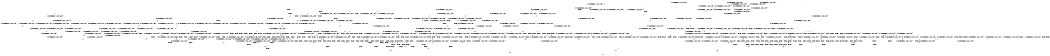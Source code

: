 digraph BCG {
size = "7, 10.5";
center = TRUE;
node [shape = circle];
0 [peripheries = 2];
0 -> 1 [label = "EX !0 !ATOMIC_EXCH_BRANCH (1, +1, TRUE, +0, 3, TRUE) !{}"];
0 -> 2 [label = "EX !2 !ATOMIC_EXCH_BRANCH (1, +0, TRUE, +0, 1, TRUE) !{}"];
0 -> 3 [label = "EX !1 !ATOMIC_EXCH_BRANCH (1, +1, TRUE, +0, 2, TRUE) !{}"];
0 -> 4 [label = "EX !0 !ATOMIC_EXCH_BRANCH (1, +1, TRUE, +0, 3, TRUE) !{}"];
0 -> 5 [label = "EX !2 !ATOMIC_EXCH_BRANCH (1, +0, TRUE, +0, 1, TRUE) !{}"];
0 -> 6 [label = "EX !1 !ATOMIC_EXCH_BRANCH (1, +1, TRUE, +0, 2, TRUE) !{}"];
1 -> 7 [label = "EX !2 !ATOMIC_EXCH_BRANCH (1, +0, TRUE, +0, 1, FALSE) !{}"];
2 -> 8 [label = "EX !0 !ATOMIC_EXCH_BRANCH (1, +1, TRUE, +0, 3, TRUE) !{}"];
3 -> 9 [label = "EX !0 !ATOMIC_EXCH_BRANCH (1, +1, TRUE, +0, 3, FALSE) !{}"];
4 -> 7 [label = "EX !2 !ATOMIC_EXCH_BRANCH (1, +0, TRUE, +0, 1, FALSE) !{}"];
4 -> 10 [label = "EX !1 !ATOMIC_EXCH_BRANCH (1, +1, TRUE, +0, 2, FALSE) !{}"];
4 -> 11 [label = "TERMINATE !0"];
4 -> 12 [label = "EX !2 !ATOMIC_EXCH_BRANCH (1, +0, TRUE, +0, 1, FALSE) !{}"];
4 -> 13 [label = "EX !1 !ATOMIC_EXCH_BRANCH (1, +1, TRUE, +0, 2, FALSE) !{}"];
4 -> 14 [label = "TERMINATE !0"];
5 -> 2 [label = "EX !2 !ATOMIC_EXCH_BRANCH (1, +0, TRUE, +0, 1, TRUE) !{}"];
5 -> 8 [label = "EX !0 !ATOMIC_EXCH_BRANCH (1, +1, TRUE, +0, 3, TRUE) !{}"];
5 -> 15 [label = "EX !1 !ATOMIC_EXCH_BRANCH (1, +1, TRUE, +0, 2, TRUE) !{}"];
5 -> 5 [label = "EX !2 !ATOMIC_EXCH_BRANCH (1, +0, TRUE, +0, 1, TRUE) !{}"];
5 -> 16 [label = "EX !0 !ATOMIC_EXCH_BRANCH (1, +1, TRUE, +0, 3, TRUE) !{}"];
5 -> 17 [label = "EX !1 !ATOMIC_EXCH_BRANCH (1, +1, TRUE, +0, 2, TRUE) !{}"];
6 -> 9 [label = "EX !0 !ATOMIC_EXCH_BRANCH (1, +1, TRUE, +0, 3, FALSE) !{}"];
6 -> 18 [label = "EX !2 !ATOMIC_EXCH_BRANCH (1, +0, TRUE, +0, 1, FALSE) !{}"];
6 -> 19 [label = "TERMINATE !1"];
6 -> 20 [label = "EX !0 !ATOMIC_EXCH_BRANCH (1, +1, TRUE, +0, 3, FALSE) !{}"];
6 -> 21 [label = "EX !2 !ATOMIC_EXCH_BRANCH (1, +0, TRUE, +0, 1, FALSE) !{}"];
6 -> 22 [label = "TERMINATE !1"];
7 -> 23 [label = "EX !1 !ATOMIC_EXCH_BRANCH (1, +1, TRUE, +0, 2, TRUE) !{}"];
8 -> 7 [label = "EX !2 !ATOMIC_EXCH_BRANCH (1, +0, TRUE, +0, 1, FALSE) !{}"];
9 -> 24 [label = "EX !0 !ATOMIC_EXCH_BRANCH (1, +0, TRUE, +1, 1, TRUE) !{}"];
10 -> 25 [label = "EX !2 !ATOMIC_EXCH_BRANCH (1, +0, TRUE, +0, 1, FALSE) !{}"];
11 -> 26 [label = "EX !2 !ATOMIC_EXCH_BRANCH (1, +0, TRUE, +0, 1, FALSE) !{}"];
12 -> 23 [label = "EX !1 !ATOMIC_EXCH_BRANCH (1, +1, TRUE, +0, 2, TRUE) !{}"];
12 -> 27 [label = "TERMINATE !0"];
12 -> 28 [label = "TERMINATE !2"];
12 -> 29 [label = "EX !1 !ATOMIC_EXCH_BRANCH (1, +1, TRUE, +0, 2, TRUE) !{}"];
12 -> 30 [label = "TERMINATE !0"];
12 -> 31 [label = "TERMINATE !2"];
13 -> 25 [label = "EX !2 !ATOMIC_EXCH_BRANCH (1, +0, TRUE, +0, 1, FALSE) !{}"];
13 -> 32 [label = "TERMINATE !0"];
13 -> 33 [label = "TERMINATE !1"];
13 -> 34 [label = "EX !2 !ATOMIC_EXCH_BRANCH (1, +0, TRUE, +0, 1, FALSE) !{}"];
13 -> 35 [label = "TERMINATE !0"];
13 -> 36 [label = "TERMINATE !1"];
14 -> 26 [label = "EX !2 !ATOMIC_EXCH_BRANCH (1, +0, TRUE, +0, 1, FALSE) !{}"];
14 -> 37 [label = "EX !1 !ATOMIC_EXCH_BRANCH (1, +1, TRUE, +0, 2, FALSE) !{}"];
14 -> 38 [label = "EX !2 !ATOMIC_EXCH_BRANCH (1, +0, TRUE, +0, 1, FALSE) !{}"];
14 -> 39 [label = "EX !1 !ATOMIC_EXCH_BRANCH (1, +1, TRUE, +0, 2, FALSE) !{}"];
15 -> 18 [label = "EX !2 !ATOMIC_EXCH_BRANCH (1, +0, TRUE, +0, 1, FALSE) !{}"];
16 -> 7 [label = "EX !2 !ATOMIC_EXCH_BRANCH (1, +0, TRUE, +0, 1, FALSE) !{}"];
16 -> 40 [label = "EX !1 !ATOMIC_EXCH_BRANCH (1, +1, TRUE, +0, 2, FALSE) !{}"];
16 -> 41 [label = "TERMINATE !0"];
16 -> 12 [label = "EX !2 !ATOMIC_EXCH_BRANCH (1, +0, TRUE, +0, 1, FALSE) !{}"];
16 -> 42 [label = "EX !1 !ATOMIC_EXCH_BRANCH (1, +1, TRUE, +0, 2, FALSE) !{}"];
16 -> 43 [label = "TERMINATE !0"];
17 -> 18 [label = "EX !2 !ATOMIC_EXCH_BRANCH (1, +0, TRUE, +0, 1, FALSE) !{}"];
17 -> 44 [label = "EX !0 !ATOMIC_EXCH_BRANCH (1, +1, TRUE, +0, 3, FALSE) !{}"];
17 -> 45 [label = "TERMINATE !1"];
17 -> 21 [label = "EX !2 !ATOMIC_EXCH_BRANCH (1, +0, TRUE, +0, 1, FALSE) !{}"];
17 -> 46 [label = "EX !0 !ATOMIC_EXCH_BRANCH (1, +1, TRUE, +0, 3, FALSE) !{}"];
17 -> 47 [label = "TERMINATE !1"];
18 -> 23 [label = "EX !0 !ATOMIC_EXCH_BRANCH (1, +1, TRUE, +0, 3, TRUE) !{}"];
19 -> 48 [label = "EX !0 !ATOMIC_EXCH_BRANCH (1, +1, TRUE, +0, 3, FALSE) !{}"];
20 -> 24 [label = "EX !0 !ATOMIC_EXCH_BRANCH (1, +0, TRUE, +1, 1, TRUE) !{}"];
20 -> 49 [label = "EX !2 !ATOMIC_EXCH_BRANCH (1, +0, TRUE, +0, 1, FALSE) !{}"];
20 -> 50 [label = "TERMINATE !1"];
20 -> 51 [label = "EX !0 !ATOMIC_EXCH_BRANCH (1, +0, TRUE, +1, 1, TRUE) !{}"];
20 -> 52 [label = "EX !2 !ATOMIC_EXCH_BRANCH (1, +0, TRUE, +0, 1, FALSE) !{}"];
20 -> 53 [label = "TERMINATE !1"];
21 -> 23 [label = "EX !0 !ATOMIC_EXCH_BRANCH (1, +1, TRUE, +0, 3, TRUE) !{}"];
21 -> 54 [label = "TERMINATE !2"];
21 -> 55 [label = "TERMINATE !1"];
21 -> 29 [label = "EX !0 !ATOMIC_EXCH_BRANCH (1, +1, TRUE, +0, 3, TRUE) !{}"];
21 -> 56 [label = "TERMINATE !2"];
21 -> 57 [label = "TERMINATE !1"];
22 -> 48 [label = "EX !0 !ATOMIC_EXCH_BRANCH (1, +1, TRUE, +0, 3, FALSE) !{}"];
22 -> 58 [label = "EX !2 !ATOMIC_EXCH_BRANCH (1, +0, TRUE, +0, 1, FALSE) !{}"];
22 -> 59 [label = "EX !0 !ATOMIC_EXCH_BRANCH (1, +1, TRUE, +0, 3, FALSE) !{}"];
22 -> 60 [label = "EX !2 !ATOMIC_EXCH_BRANCH (1, +0, TRUE, +0, 1, FALSE) !{}"];
23 -> 61 [label = "TERMINATE !0"];
24 -> 62 [label = "EX !0 !ATOMIC_EXCH_BRANCH (1, +1, TRUE, +0, 3, TRUE) !{}"];
25 -> 63 [label = "TERMINATE !0"];
26 -> 64 [label = "EX !1 !ATOMIC_EXCH_BRANCH (1, +1, TRUE, +0, 2, TRUE) !{}"];
27 -> 64 [label = "EX !1 !ATOMIC_EXCH_BRANCH (1, +1, TRUE, +0, 2, TRUE) !{}"];
28 -> 65 [label = "EX !1 !ATOMIC_EXCH_BRANCH (1, +1, TRUE, +0, 2, TRUE) !{}"];
29 -> 61 [label = "TERMINATE !0"];
29 -> 66 [label = "TERMINATE !2"];
29 -> 67 [label = "TERMINATE !1"];
29 -> 68 [label = "TERMINATE !0"];
29 -> 69 [label = "TERMINATE !2"];
29 -> 70 [label = "TERMINATE !1"];
30 -> 64 [label = "EX !1 !ATOMIC_EXCH_BRANCH (1, +1, TRUE, +0, 2, TRUE) !{}"];
30 -> 71 [label = "TERMINATE !2"];
30 -> 72 [label = "EX !1 !ATOMIC_EXCH_BRANCH (1, +1, TRUE, +0, 2, TRUE) !{}"];
30 -> 73 [label = "TERMINATE !2"];
31 -> 65 [label = "EX !1 !ATOMIC_EXCH_BRANCH (1, +1, TRUE, +0, 2, TRUE) !{}"];
31 -> 71 [label = "TERMINATE !0"];
31 -> 74 [label = "EX !1 !ATOMIC_EXCH_BRANCH (1, +1, TRUE, +0, 2, TRUE) !{}"];
31 -> 73 [label = "TERMINATE !0"];
32 -> 75 [label = "EX !2 !ATOMIC_EXCH_BRANCH (1, +0, TRUE, +0, 1, FALSE) !{}"];
33 -> 76 [label = "EX !2 !ATOMIC_EXCH_BRANCH (1, +0, TRUE, +0, 1, FALSE) !{}"];
34 -> 63 [label = "TERMINATE !0"];
34 -> 77 [label = "TERMINATE !2"];
34 -> 78 [label = "TERMINATE !1"];
34 -> 79 [label = "TERMINATE !0"];
34 -> 80 [label = "TERMINATE !2"];
34 -> 81 [label = "TERMINATE !1"];
35 -> 75 [label = "EX !2 !ATOMIC_EXCH_BRANCH (1, +0, TRUE, +0, 1, FALSE) !{}"];
35 -> 82 [label = "TERMINATE !1"];
35 -> 83 [label = "EX !2 !ATOMIC_EXCH_BRANCH (1, +0, TRUE, +0, 1, FALSE) !{}"];
35 -> 84 [label = "TERMINATE !1"];
36 -> 76 [label = "EX !2 !ATOMIC_EXCH_BRANCH (1, +0, TRUE, +0, 1, FALSE) !{}"];
36 -> 82 [label = "TERMINATE !0"];
36 -> 85 [label = "EX !2 !ATOMIC_EXCH_BRANCH (1, +0, TRUE, +0, 1, FALSE) !{}"];
36 -> 84 [label = "TERMINATE !0"];
37 -> 75 [label = "EX !2 !ATOMIC_EXCH_BRANCH (1, +0, TRUE, +0, 1, FALSE) !{}"];
38 -> 64 [label = "EX !1 !ATOMIC_EXCH_BRANCH (1, +1, TRUE, +0, 2, TRUE) !{}"];
38 -> 71 [label = "TERMINATE !2"];
38 -> 72 [label = "EX !1 !ATOMIC_EXCH_BRANCH (1, +1, TRUE, +0, 2, TRUE) !{}"];
38 -> 73 [label = "TERMINATE !2"];
39 -> 75 [label = "EX !2 !ATOMIC_EXCH_BRANCH (1, +0, TRUE, +0, 1, FALSE) !{}"];
39 -> 82 [label = "TERMINATE !1"];
39 -> 83 [label = "EX !2 !ATOMIC_EXCH_BRANCH (1, +0, TRUE, +0, 1, FALSE) !{}"];
39 -> 84 [label = "TERMINATE !1"];
40 -> 25 [label = "EX !2 !ATOMIC_EXCH_BRANCH (1, +0, TRUE, +0, 1, FALSE) !{}"];
41 -> 86 [label = "EX !1 !ATOMIC_EXCH_BRANCH (1, +1, TRUE, +0, 2, FALSE) !{}"];
42 -> 25 [label = "EX !2 !ATOMIC_EXCH_BRANCH (1, +0, TRUE, +0, 1, FALSE) !{}"];
42 -> 87 [label = "TERMINATE !0"];
42 -> 88 [label = "TERMINATE !1"];
42 -> 34 [label = "EX !2 !ATOMIC_EXCH_BRANCH (1, +0, TRUE, +0, 1, FALSE) !{}"];
42 -> 89 [label = "TERMINATE !0"];
42 -> 90 [label = "TERMINATE !1"];
43 -> 86 [label = "EX !1 !ATOMIC_EXCH_BRANCH (1, +1, TRUE, +0, 2, FALSE) !{}"];
43 -> 26 [label = "EX !2 !ATOMIC_EXCH_BRANCH (1, +0, TRUE, +0, 1, FALSE) !{}"];
43 -> 91 [label = "EX !1 !ATOMIC_EXCH_BRANCH (1, +1, TRUE, +0, 2, FALSE) !{}"];
43 -> 38 [label = "EX !2 !ATOMIC_EXCH_BRANCH (1, +0, TRUE, +0, 1, FALSE) !{}"];
44 -> 92 [label = "EX !0 !ATOMIC_EXCH_BRANCH (1, +0, TRUE, +1, 1, TRUE) !{}"];
45 -> 93 [label = "EX !0 !ATOMIC_EXCH_BRANCH (1, +1, TRUE, +0, 3, FALSE) !{}"];
46 -> 92 [label = "EX !0 !ATOMIC_EXCH_BRANCH (1, +0, TRUE, +1, 1, TRUE) !{}"];
46 -> 49 [label = "EX !2 !ATOMIC_EXCH_BRANCH (1, +0, TRUE, +0, 1, FALSE) !{}"];
46 -> 94 [label = "TERMINATE !1"];
46 -> 95 [label = "EX !0 !ATOMIC_EXCH_BRANCH (1, +0, TRUE, +1, 1, TRUE) !{}"];
46 -> 52 [label = "EX !2 !ATOMIC_EXCH_BRANCH (1, +0, TRUE, +0, 1, FALSE) !{}"];
46 -> 96 [label = "TERMINATE !1"];
47 -> 93 [label = "EX !0 !ATOMIC_EXCH_BRANCH (1, +1, TRUE, +0, 3, FALSE) !{}"];
47 -> 58 [label = "EX !2 !ATOMIC_EXCH_BRANCH (1, +0, TRUE, +0, 1, FALSE) !{}"];
47 -> 97 [label = "EX !0 !ATOMIC_EXCH_BRANCH (1, +1, TRUE, +0, 3, FALSE) !{}"];
47 -> 60 [label = "EX !2 !ATOMIC_EXCH_BRANCH (1, +0, TRUE, +0, 1, FALSE) !{}"];
48 -> 98 [label = "EX !0 !ATOMIC_EXCH_BRANCH (1, +0, TRUE, +1, 1, TRUE) !{}"];
49 -> 99 [label = "EX !0 !ATOMIC_EXCH_BRANCH (1, +0, TRUE, +1, 1, FALSE) !{}"];
50 -> 100 [label = "EX !2 !ATOMIC_EXCH_BRANCH (1, +0, TRUE, +0, 1, FALSE) !{}"];
51 -> 62 [label = "EX !0 !ATOMIC_EXCH_BRANCH (1, +1, TRUE, +0, 3, TRUE) !{}"];
51 -> 101 [label = "EX !2 !ATOMIC_EXCH_BRANCH (1, +0, TRUE, +0, 1, TRUE) !{}"];
51 -> 102 [label = "TERMINATE !1"];
51 -> 103 [label = "EX !0 !ATOMIC_EXCH_BRANCH (1, +1, TRUE, +0, 3, TRUE) !{}"];
51 -> 104 [label = "EX !2 !ATOMIC_EXCH_BRANCH (1, +0, TRUE, +0, 1, TRUE) !{}"];
51 -> 105 [label = "TERMINATE !1"];
52 -> 99 [label = "EX !0 !ATOMIC_EXCH_BRANCH (1, +0, TRUE, +1, 1, FALSE) !{}"];
52 -> 106 [label = "TERMINATE !2"];
52 -> 107 [label = "TERMINATE !1"];
52 -> 108 [label = "EX !0 !ATOMIC_EXCH_BRANCH (1, +0, TRUE, +1, 1, FALSE) !{}"];
52 -> 109 [label = "TERMINATE !2"];
52 -> 110 [label = "TERMINATE !1"];
53 -> 100 [label = "EX !2 !ATOMIC_EXCH_BRANCH (1, +0, TRUE, +0, 1, FALSE) !{}"];
53 -> 98 [label = "EX !0 !ATOMIC_EXCH_BRANCH (1, +0, TRUE, +1, 1, TRUE) !{}"];
53 -> 111 [label = "EX !2 !ATOMIC_EXCH_BRANCH (1, +0, TRUE, +0, 1, FALSE) !{}"];
53 -> 112 [label = "EX !0 !ATOMIC_EXCH_BRANCH (1, +0, TRUE, +1, 1, TRUE) !{}"];
54 -> 65 [label = "EX !0 !ATOMIC_EXCH_BRANCH (1, +1, TRUE, +0, 3, TRUE) !{}"];
55 -> 113 [label = "EX !0 !ATOMIC_EXCH_BRANCH (1, +1, TRUE, +0, 3, TRUE) !{}"];
56 -> 65 [label = "EX !0 !ATOMIC_EXCH_BRANCH (1, +1, TRUE, +0, 3, TRUE) !{}"];
56 -> 114 [label = "TERMINATE !1"];
56 -> 74 [label = "EX !0 !ATOMIC_EXCH_BRANCH (1, +1, TRUE, +0, 3, TRUE) !{}"];
56 -> 115 [label = "TERMINATE !1"];
57 -> 113 [label = "EX !0 !ATOMIC_EXCH_BRANCH (1, +1, TRUE, +0, 3, TRUE) !{}"];
57 -> 114 [label = "TERMINATE !2"];
57 -> 116 [label = "EX !0 !ATOMIC_EXCH_BRANCH (1, +1, TRUE, +0, 3, TRUE) !{}"];
57 -> 115 [label = "TERMINATE !2"];
58 -> 113 [label = "EX !0 !ATOMIC_EXCH_BRANCH (1, +1, TRUE, +0, 3, TRUE) !{}"];
59 -> 98 [label = "EX !0 !ATOMIC_EXCH_BRANCH (1, +0, TRUE, +1, 1, TRUE) !{}"];
59 -> 100 [label = "EX !2 !ATOMIC_EXCH_BRANCH (1, +0, TRUE, +0, 1, FALSE) !{}"];
59 -> 112 [label = "EX !0 !ATOMIC_EXCH_BRANCH (1, +0, TRUE, +1, 1, TRUE) !{}"];
59 -> 111 [label = "EX !2 !ATOMIC_EXCH_BRANCH (1, +0, TRUE, +0, 1, FALSE) !{}"];
60 -> 113 [label = "EX !0 !ATOMIC_EXCH_BRANCH (1, +1, TRUE, +0, 3, TRUE) !{}"];
60 -> 114 [label = "TERMINATE !2"];
60 -> 116 [label = "EX !0 !ATOMIC_EXCH_BRANCH (1, +1, TRUE, +0, 3, TRUE) !{}"];
60 -> 115 [label = "TERMINATE !2"];
61 -> 117 [label = "TERMINATE !2"];
62 -> 25 [label = "EX !2 !ATOMIC_EXCH_BRANCH (1, +0, TRUE, +0, 1, FALSE) !{}"];
63 -> 118 [label = "TERMINATE !2"];
64 -> 117 [label = "TERMINATE !2"];
65 -> 117 [label = "TERMINATE !0"];
66 -> 117 [label = "TERMINATE !0"];
67 -> 119 [label = "TERMINATE !0"];
68 -> 117 [label = "TERMINATE !2"];
68 -> 119 [label = "TERMINATE !1"];
68 -> 120 [label = "TERMINATE !2"];
68 -> 121 [label = "TERMINATE !1"];
69 -> 117 [label = "TERMINATE !0"];
69 -> 122 [label = "TERMINATE !1"];
69 -> 120 [label = "TERMINATE !0"];
69 -> 123 [label = "TERMINATE !1"];
70 -> 119 [label = "TERMINATE !0"];
70 -> 122 [label = "TERMINATE !2"];
70 -> 121 [label = "TERMINATE !0"];
70 -> 123 [label = "TERMINATE !2"];
71 -> 124 [label = "EX !1 !ATOMIC_EXCH_BRANCH (1, +1, TRUE, +0, 2, TRUE) !{}"];
72 -> 117 [label = "TERMINATE !2"];
72 -> 119 [label = "TERMINATE !1"];
72 -> 120 [label = "TERMINATE !2"];
72 -> 121 [label = "TERMINATE !1"];
73 -> 124 [label = "EX !1 !ATOMIC_EXCH_BRANCH (1, +1, TRUE, +0, 2, TRUE) !{}"];
73 -> 125 [label = "EX !1 !ATOMIC_EXCH_BRANCH (1, +1, TRUE, +0, 2, TRUE) !{}"];
74 -> 117 [label = "TERMINATE !0"];
74 -> 122 [label = "TERMINATE !1"];
74 -> 120 [label = "TERMINATE !0"];
74 -> 123 [label = "TERMINATE !1"];
75 -> 118 [label = "TERMINATE !2"];
76 -> 126 [label = "TERMINATE !0"];
77 -> 118 [label = "TERMINATE !0"];
78 -> 126 [label = "TERMINATE !0"];
79 -> 118 [label = "TERMINATE !2"];
79 -> 126 [label = "TERMINATE !1"];
79 -> 127 [label = "TERMINATE !2"];
79 -> 128 [label = "TERMINATE !1"];
80 -> 118 [label = "TERMINATE !0"];
80 -> 129 [label = "TERMINATE !1"];
80 -> 127 [label = "TERMINATE !0"];
80 -> 130 [label = "TERMINATE !1"];
81 -> 126 [label = "TERMINATE !0"];
81 -> 129 [label = "TERMINATE !2"];
81 -> 128 [label = "TERMINATE !0"];
81 -> 130 [label = "TERMINATE !2"];
82 -> 131 [label = "EX !2 !ATOMIC_EXCH_BRANCH (1, +0, TRUE, +0, 1, FALSE) !{}"];
83 -> 118 [label = "TERMINATE !2"];
83 -> 126 [label = "TERMINATE !1"];
83 -> 127 [label = "TERMINATE !2"];
83 -> 128 [label = "TERMINATE !1"];
84 -> 131 [label = "EX !2 !ATOMIC_EXCH_BRANCH (1, +0, TRUE, +0, 1, FALSE) !{}"];
84 -> 132 [label = "EX !2 !ATOMIC_EXCH_BRANCH (1, +0, TRUE, +0, 1, FALSE) !{}"];
85 -> 126 [label = "TERMINATE !0"];
85 -> 129 [label = "TERMINATE !2"];
85 -> 128 [label = "TERMINATE !0"];
85 -> 130 [label = "TERMINATE !2"];
86 -> 75 [label = "EX !2 !ATOMIC_EXCH_BRANCH (1, +0, TRUE, +0, 1, FALSE) !{}"];
87 -> 133 [label = "TERMINATE !1"];
88 -> 133 [label = "TERMINATE !0"];
89 -> 133 [label = "TERMINATE !1"];
89 -> 75 [label = "EX !2 !ATOMIC_EXCH_BRANCH (1, +0, TRUE, +0, 1, FALSE) !{}"];
89 -> 134 [label = "TERMINATE !1"];
89 -> 83 [label = "EX !2 !ATOMIC_EXCH_BRANCH (1, +0, TRUE, +0, 1, FALSE) !{}"];
90 -> 133 [label = "TERMINATE !0"];
90 -> 76 [label = "EX !2 !ATOMIC_EXCH_BRANCH (1, +0, TRUE, +0, 1, FALSE) !{}"];
90 -> 134 [label = "TERMINATE !0"];
90 -> 85 [label = "EX !2 !ATOMIC_EXCH_BRANCH (1, +0, TRUE, +0, 1, FALSE) !{}"];
91 -> 75 [label = "EX !2 !ATOMIC_EXCH_BRANCH (1, +0, TRUE, +0, 1, FALSE) !{}"];
91 -> 133 [label = "TERMINATE !1"];
91 -> 83 [label = "EX !2 !ATOMIC_EXCH_BRANCH (1, +0, TRUE, +0, 1, FALSE) !{}"];
91 -> 134 [label = "TERMINATE !1"];
92 -> 135 [label = "EX !0 !ATOMIC_EXCH_BRANCH (1, +1, TRUE, +0, 3, TRUE) !{}"];
93 -> 136 [label = "EX !0 !ATOMIC_EXCH_BRANCH (1, +0, TRUE, +1, 1, TRUE) !{}"];
94 -> 136 [label = "EX !0 !ATOMIC_EXCH_BRANCH (1, +0, TRUE, +1, 1, TRUE) !{}"];
95 -> 135 [label = "EX !0 !ATOMIC_EXCH_BRANCH (1, +1, TRUE, +0, 3, TRUE) !{}"];
95 -> 101 [label = "EX !2 !ATOMIC_EXCH_BRANCH (1, +0, TRUE, +0, 1, TRUE) !{}"];
95 -> 137 [label = "TERMINATE !1"];
95 -> 138 [label = "EX !0 !ATOMIC_EXCH_BRANCH (1, +1, TRUE, +0, 3, TRUE) !{}"];
95 -> 104 [label = "EX !2 !ATOMIC_EXCH_BRANCH (1, +0, TRUE, +0, 1, TRUE) !{}"];
95 -> 139 [label = "TERMINATE !1"];
96 -> 136 [label = "EX !0 !ATOMIC_EXCH_BRANCH (1, +0, TRUE, +1, 1, TRUE) !{}"];
96 -> 100 [label = "EX !2 !ATOMIC_EXCH_BRANCH (1, +0, TRUE, +0, 1, FALSE) !{}"];
96 -> 140 [label = "EX !0 !ATOMIC_EXCH_BRANCH (1, +0, TRUE, +1, 1, TRUE) !{}"];
96 -> 111 [label = "EX !2 !ATOMIC_EXCH_BRANCH (1, +0, TRUE, +0, 1, FALSE) !{}"];
97 -> 136 [label = "EX !0 !ATOMIC_EXCH_BRANCH (1, +0, TRUE, +1, 1, TRUE) !{}"];
97 -> 100 [label = "EX !2 !ATOMIC_EXCH_BRANCH (1, +0, TRUE, +0, 1, FALSE) !{}"];
97 -> 140 [label = "EX !0 !ATOMIC_EXCH_BRANCH (1, +0, TRUE, +1, 1, TRUE) !{}"];
97 -> 111 [label = "EX !2 !ATOMIC_EXCH_BRANCH (1, +0, TRUE, +0, 1, FALSE) !{}"];
98 -> 141 [label = "EX !0 !ATOMIC_EXCH_BRANCH (1, +1, TRUE, +0, 3, TRUE) !{}"];
99 -> 63 [label = "TERMINATE !0"];
100 -> 142 [label = "EX !0 !ATOMIC_EXCH_BRANCH (1, +0, TRUE, +1, 1, FALSE) !{}"];
101 -> 135 [label = "EX !0 !ATOMIC_EXCH_BRANCH (1, +1, TRUE, +0, 3, TRUE) !{}"];
102 -> 143 [label = "EX !2 !ATOMIC_EXCH_BRANCH (1, +0, TRUE, +0, 1, TRUE) !{}"];
103 -> 25 [label = "EX !2 !ATOMIC_EXCH_BRANCH (1, +0, TRUE, +0, 1, FALSE) !{}"];
103 -> 32 [label = "TERMINATE !0"];
103 -> 33 [label = "TERMINATE !1"];
103 -> 34 [label = "EX !2 !ATOMIC_EXCH_BRANCH (1, +0, TRUE, +0, 1, FALSE) !{}"];
103 -> 35 [label = "TERMINATE !0"];
103 -> 36 [label = "TERMINATE !1"];
104 -> 135 [label = "EX !0 !ATOMIC_EXCH_BRANCH (1, +1, TRUE, +0, 3, TRUE) !{}"];
104 -> 101 [label = "EX !2 !ATOMIC_EXCH_BRANCH (1, +0, TRUE, +0, 1, TRUE) !{}"];
104 -> 137 [label = "TERMINATE !1"];
104 -> 138 [label = "EX !0 !ATOMIC_EXCH_BRANCH (1, +1, TRUE, +0, 3, TRUE) !{}"];
104 -> 104 [label = "EX !2 !ATOMIC_EXCH_BRANCH (1, +0, TRUE, +0, 1, TRUE) !{}"];
104 -> 139 [label = "TERMINATE !1"];
105 -> 143 [label = "EX !2 !ATOMIC_EXCH_BRANCH (1, +0, TRUE, +0, 1, TRUE) !{}"];
105 -> 141 [label = "EX !0 !ATOMIC_EXCH_BRANCH (1, +1, TRUE, +0, 3, TRUE) !{}"];
105 -> 144 [label = "EX !2 !ATOMIC_EXCH_BRANCH (1, +0, TRUE, +0, 1, TRUE) !{}"];
105 -> 145 [label = "EX !0 !ATOMIC_EXCH_BRANCH (1, +1, TRUE, +0, 3, TRUE) !{}"];
106 -> 146 [label = "TERMINATE !1"];
107 -> 146 [label = "TERMINATE !2"];
108 -> 63 [label = "TERMINATE !0"];
108 -> 77 [label = "TERMINATE !2"];
108 -> 78 [label = "TERMINATE !1"];
108 -> 79 [label = "TERMINATE !0"];
108 -> 80 [label = "TERMINATE !2"];
108 -> 81 [label = "TERMINATE !1"];
109 -> 146 [label = "TERMINATE !1"];
109 -> 147 [label = "EX !0 !ATOMIC_EXCH_BRANCH (1, +0, TRUE, +1, 1, FALSE) !{}"];
109 -> 148 [label = "TERMINATE !1"];
109 -> 149 [label = "EX !0 !ATOMIC_EXCH_BRANCH (1, +0, TRUE, +1, 1, FALSE) !{}"];
110 -> 146 [label = "TERMINATE !2"];
110 -> 142 [label = "EX !0 !ATOMIC_EXCH_BRANCH (1, +0, TRUE, +1, 1, FALSE) !{}"];
110 -> 148 [label = "TERMINATE !2"];
110 -> 150 [label = "EX !0 !ATOMIC_EXCH_BRANCH (1, +0, TRUE, +1, 1, FALSE) !{}"];
111 -> 142 [label = "EX !0 !ATOMIC_EXCH_BRANCH (1, +0, TRUE, +1, 1, FALSE) !{}"];
111 -> 146 [label = "TERMINATE !2"];
111 -> 150 [label = "EX !0 !ATOMIC_EXCH_BRANCH (1, +0, TRUE, +1, 1, FALSE) !{}"];
111 -> 148 [label = "TERMINATE !2"];
112 -> 141 [label = "EX !0 !ATOMIC_EXCH_BRANCH (1, +1, TRUE, +0, 3, TRUE) !{}"];
112 -> 143 [label = "EX !2 !ATOMIC_EXCH_BRANCH (1, +0, TRUE, +0, 1, TRUE) !{}"];
112 -> 145 [label = "EX !0 !ATOMIC_EXCH_BRANCH (1, +1, TRUE, +0, 3, TRUE) !{}"];
112 -> 144 [label = "EX !2 !ATOMIC_EXCH_BRANCH (1, +0, TRUE, +0, 1, TRUE) !{}"];
113 -> 119 [label = "TERMINATE !0"];
114 -> 151 [label = "EX !0 !ATOMIC_EXCH_BRANCH (1, +1, TRUE, +0, 3, TRUE) !{}"];
115 -> 151 [label = "EX !0 !ATOMIC_EXCH_BRANCH (1, +1, TRUE, +0, 3, TRUE) !{}"];
115 -> 152 [label = "EX !0 !ATOMIC_EXCH_BRANCH (1, +1, TRUE, +0, 3, TRUE) !{}"];
116 -> 119 [label = "TERMINATE !0"];
116 -> 122 [label = "TERMINATE !2"];
116 -> 121 [label = "TERMINATE !0"];
116 -> 123 [label = "TERMINATE !2"];
117 -> 153 [label = "TERMINATE !1"];
118 -> 154 [label = "TERMINATE !1"];
119 -> 153 [label = "TERMINATE !2"];
120 -> 153 [label = "TERMINATE !1"];
120 -> 155 [label = "TERMINATE !1"];
121 -> 153 [label = "TERMINATE !2"];
121 -> 155 [label = "TERMINATE !2"];
122 -> 153 [label = "TERMINATE !0"];
123 -> 153 [label = "TERMINATE !0"];
123 -> 155 [label = "TERMINATE !0"];
124 -> 153 [label = "TERMINATE !1"];
125 -> 153 [label = "TERMINATE !1"];
125 -> 155 [label = "TERMINATE !1"];
126 -> 154 [label = "TERMINATE !2"];
127 -> 154 [label = "TERMINATE !1"];
127 -> 156 [label = "TERMINATE !1"];
128 -> 154 [label = "TERMINATE !2"];
128 -> 156 [label = "TERMINATE !2"];
129 -> 154 [label = "TERMINATE !0"];
130 -> 154 [label = "TERMINATE !0"];
130 -> 156 [label = "TERMINATE !0"];
131 -> 154 [label = "TERMINATE !2"];
132 -> 154 [label = "TERMINATE !2"];
132 -> 156 [label = "TERMINATE !2"];
133 -> 131 [label = "EX !2 !ATOMIC_EXCH_BRANCH (1, +0, TRUE, +0, 1, FALSE) !{}"];
134 -> 131 [label = "EX !2 !ATOMIC_EXCH_BRANCH (1, +0, TRUE, +0, 1, FALSE) !{}"];
134 -> 132 [label = "EX !2 !ATOMIC_EXCH_BRANCH (1, +0, TRUE, +0, 1, FALSE) !{}"];
135 -> 25 [label = "EX !2 !ATOMIC_EXCH_BRANCH (1, +0, TRUE, +0, 1, FALSE) !{}"];
136 -> 157 [label = "EX !0 !ATOMIC_EXCH_BRANCH (1, +1, TRUE, +0, 3, TRUE) !{}"];
137 -> 157 [label = "EX !0 !ATOMIC_EXCH_BRANCH (1, +1, TRUE, +0, 3, TRUE) !{}"];
138 -> 25 [label = "EX !2 !ATOMIC_EXCH_BRANCH (1, +0, TRUE, +0, 1, FALSE) !{}"];
138 -> 87 [label = "TERMINATE !0"];
138 -> 88 [label = "TERMINATE !1"];
138 -> 34 [label = "EX !2 !ATOMIC_EXCH_BRANCH (1, +0, TRUE, +0, 1, FALSE) !{}"];
138 -> 89 [label = "TERMINATE !0"];
138 -> 90 [label = "TERMINATE !1"];
139 -> 157 [label = "EX !0 !ATOMIC_EXCH_BRANCH (1, +1, TRUE, +0, 3, TRUE) !{}"];
139 -> 143 [label = "EX !2 !ATOMIC_EXCH_BRANCH (1, +0, TRUE, +0, 1, TRUE) !{}"];
139 -> 158 [label = "EX !0 !ATOMIC_EXCH_BRANCH (1, +1, TRUE, +0, 3, TRUE) !{}"];
139 -> 144 [label = "EX !2 !ATOMIC_EXCH_BRANCH (1, +0, TRUE, +0, 1, TRUE) !{}"];
140 -> 157 [label = "EX !0 !ATOMIC_EXCH_BRANCH (1, +1, TRUE, +0, 3, TRUE) !{}"];
140 -> 143 [label = "EX !2 !ATOMIC_EXCH_BRANCH (1, +0, TRUE, +0, 1, TRUE) !{}"];
140 -> 158 [label = "EX !0 !ATOMIC_EXCH_BRANCH (1, +1, TRUE, +0, 3, TRUE) !{}"];
140 -> 144 [label = "EX !2 !ATOMIC_EXCH_BRANCH (1, +0, TRUE, +0, 1, TRUE) !{}"];
141 -> 76 [label = "EX !2 !ATOMIC_EXCH_BRANCH (1, +0, TRUE, +0, 1, FALSE) !{}"];
142 -> 126 [label = "TERMINATE !0"];
143 -> 157 [label = "EX !0 !ATOMIC_EXCH_BRANCH (1, +1, TRUE, +0, 3, TRUE) !{}"];
144 -> 157 [label = "EX !0 !ATOMIC_EXCH_BRANCH (1, +1, TRUE, +0, 3, TRUE) !{}"];
144 -> 143 [label = "EX !2 !ATOMIC_EXCH_BRANCH (1, +0, TRUE, +0, 1, TRUE) !{}"];
144 -> 158 [label = "EX !0 !ATOMIC_EXCH_BRANCH (1, +1, TRUE, +0, 3, TRUE) !{}"];
144 -> 144 [label = "EX !2 !ATOMIC_EXCH_BRANCH (1, +0, TRUE, +0, 1, TRUE) !{}"];
145 -> 76 [label = "EX !2 !ATOMIC_EXCH_BRANCH (1, +0, TRUE, +0, 1, FALSE) !{}"];
145 -> 82 [label = "TERMINATE !0"];
145 -> 85 [label = "EX !2 !ATOMIC_EXCH_BRANCH (1, +0, TRUE, +0, 1, FALSE) !{}"];
145 -> 84 [label = "TERMINATE !0"];
146 -> 159 [label = "EX !0 !ATOMIC_EXCH_BRANCH (1, +0, TRUE, +1, 1, FALSE) !{}"];
147 -> 118 [label = "TERMINATE !0"];
148 -> 159 [label = "EX !0 !ATOMIC_EXCH_BRANCH (1, +0, TRUE, +1, 1, FALSE) !{}"];
148 -> 160 [label = "EX !0 !ATOMIC_EXCH_BRANCH (1, +0, TRUE, +1, 1, FALSE) !{}"];
149 -> 118 [label = "TERMINATE !0"];
149 -> 129 [label = "TERMINATE !1"];
149 -> 127 [label = "TERMINATE !0"];
149 -> 130 [label = "TERMINATE !1"];
150 -> 126 [label = "TERMINATE !0"];
150 -> 129 [label = "TERMINATE !2"];
150 -> 128 [label = "TERMINATE !0"];
150 -> 130 [label = "TERMINATE !2"];
151 -> 153 [label = "TERMINATE !0"];
152 -> 153 [label = "TERMINATE !0"];
152 -> 155 [label = "TERMINATE !0"];
153 -> 161 [label = "exit"];
154 -> 161 [label = "exit"];
155 -> 162 [label = "exit"];
156 -> 162 [label = "exit"];
157 -> 76 [label = "EX !2 !ATOMIC_EXCH_BRANCH (1, +0, TRUE, +0, 1, FALSE) !{}"];
158 -> 76 [label = "EX !2 !ATOMIC_EXCH_BRANCH (1, +0, TRUE, +0, 1, FALSE) !{}"];
158 -> 133 [label = "TERMINATE !0"];
158 -> 85 [label = "EX !2 !ATOMIC_EXCH_BRANCH (1, +0, TRUE, +0, 1, FALSE) !{}"];
158 -> 134 [label = "TERMINATE !0"];
159 -> 154 [label = "TERMINATE !0"];
160 -> 154 [label = "TERMINATE !0"];
160 -> 156 [label = "TERMINATE !0"];
}
